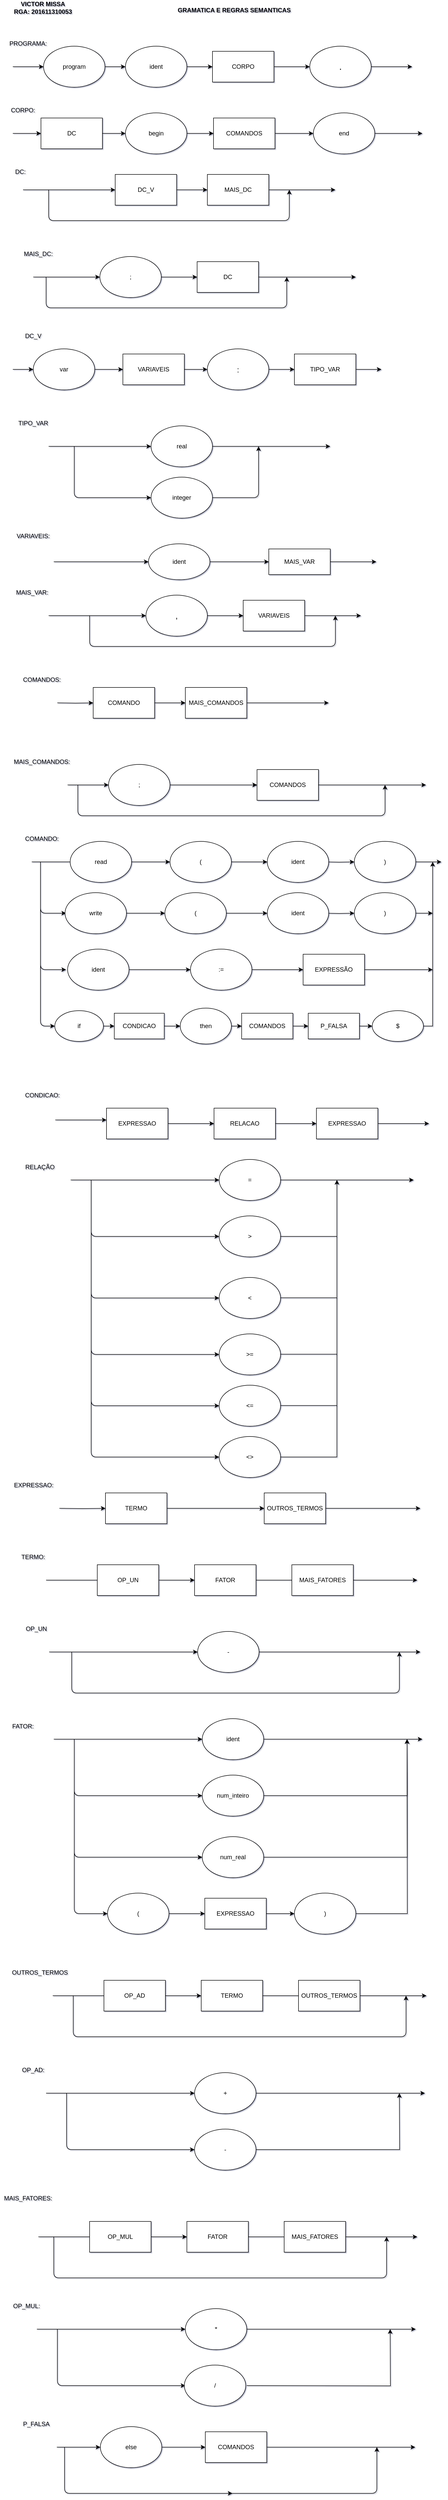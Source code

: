 <mxfile version="15.3.5" type="device"><diagram id="9FIhDJqK0AojM_x0at77" name="Page-1"><mxGraphModel dx="2736" dy="1120" grid="1" gridSize="10" guides="1" tooltips="1" connect="1" arrows="1" fold="1" page="1" pageScale="1" pageWidth="827" pageHeight="1169" background="none" math="0" shadow="1"><root><mxCell id="0"/><mxCell id="1" parent="0"/><mxCell id="z6aq1xEPb2dBi17yipc2-305" style="edgeStyle=orthogonalEdgeStyle;rounded=0;orthogonalLoop=1;jettySize=auto;html=1;exitX=1;exitY=0.5;exitDx=0;exitDy=0;" edge="1" parent="1"><mxGeometry relative="1" as="geometry"><mxPoint x="42" y="1690.0" as="targetPoint"/><mxPoint x="-8.0" y="1690.0" as="sourcePoint"/></mxGeometry></mxCell><mxCell id="z6aq1xEPb2dBi17yipc2-488" value="PROGRAMA:" style="text;html=1;strokeColor=none;fillColor=none;align=center;verticalAlign=middle;whiteSpace=wrap;rounded=0;" vertex="1" parent="1"><mxGeometry x="-805" y="70" width="80" height="50" as="geometry"/></mxCell><mxCell id="z6aq1xEPb2dBi17yipc2-489" style="edgeStyle=orthogonalEdgeStyle;rounded=0;orthogonalLoop=1;jettySize=auto;html=1;exitX=1;exitY=0.5;exitDx=0;exitDy=0;entryX=0;entryY=0.5;entryDx=0;entryDy=0;" edge="1" parent="1" source="z6aq1xEPb2dBi17yipc2-490" target="z6aq1xEPb2dBi17yipc2-495"><mxGeometry relative="1" as="geometry"/></mxCell><mxCell id="z6aq1xEPb2dBi17yipc2-490" value="program" style="ellipse;whiteSpace=wrap;html=1;" vertex="1" parent="1"><mxGeometry x="-735" y="100" width="120" height="80" as="geometry"/></mxCell><mxCell id="z6aq1xEPb2dBi17yipc2-491" value="CORPO:" style="text;html=1;strokeColor=none;fillColor=none;align=center;verticalAlign=middle;whiteSpace=wrap;rounded=0;" vertex="1" parent="1"><mxGeometry x="-815" y="200" width="80" height="50" as="geometry"/></mxCell><mxCell id="z6aq1xEPb2dBi17yipc2-492" value="" style="endArrow=none;html=1;entryX=0;entryY=0.5;entryDx=0;entryDy=0;" edge="1" parent="1" source="z6aq1xEPb2dBi17yipc2-664"><mxGeometry width="50" height="50" relative="1" as="geometry"><mxPoint x="-790" y="270" as="sourcePoint"/><mxPoint x="-720" y="270" as="targetPoint"/></mxGeometry></mxCell><mxCell id="z6aq1xEPb2dBi17yipc2-493" style="edgeStyle=orthogonalEdgeStyle;rounded=0;orthogonalLoop=1;jettySize=auto;html=1;entryX=0;entryY=0.5;entryDx=0;entryDy=0;" edge="1" parent="1" source="z6aq1xEPb2dBi17yipc2-494" target="z6aq1xEPb2dBi17yipc2-503"><mxGeometry relative="1" as="geometry"><mxPoint x="-110" y="270" as="targetPoint"/></mxGeometry></mxCell><mxCell id="z6aq1xEPb2dBi17yipc2-494" value="COMANDOS" style="rounded=0;whiteSpace=wrap;html=1;" vertex="1" parent="1"><mxGeometry x="-403" y="240" width="120" height="60" as="geometry"/></mxCell><mxCell id="z6aq1xEPb2dBi17yipc2-495" value="ident" style="ellipse;whiteSpace=wrap;html=1;" vertex="1" parent="1"><mxGeometry x="-575" y="100" width="120" height="80" as="geometry"/></mxCell><mxCell id="z6aq1xEPb2dBi17yipc2-496" style="edgeStyle=orthogonalEdgeStyle;rounded=0;orthogonalLoop=1;jettySize=auto;html=1;exitX=1;exitY=0.5;exitDx=0;exitDy=0;entryX=0;entryY=0.5;entryDx=0;entryDy=0;" edge="1" parent="1" source="z6aq1xEPb2dBi17yipc2-495" target="z6aq1xEPb2dBi17yipc2-498"><mxGeometry relative="1" as="geometry"><mxPoint x="-305" y="140" as="sourcePoint"/></mxGeometry></mxCell><mxCell id="z6aq1xEPb2dBi17yipc2-497" style="edgeStyle=orthogonalEdgeStyle;rounded=0;orthogonalLoop=1;jettySize=auto;html=1;startArrow=none;" edge="1" parent="1" source="z6aq1xEPb2dBi17yipc2-665"><mxGeometry relative="1" as="geometry"><mxPoint x="-15" y="140" as="targetPoint"/></mxGeometry></mxCell><mxCell id="z6aq1xEPb2dBi17yipc2-498" value="CORPO" style="rounded=0;whiteSpace=wrap;html=1;" vertex="1" parent="1"><mxGeometry x="-405" y="110" width="120" height="60" as="geometry"/></mxCell><mxCell id="z6aq1xEPb2dBi17yipc2-499" style="edgeStyle=orthogonalEdgeStyle;rounded=0;orthogonalLoop=1;jettySize=auto;html=1;exitX=1;exitY=0.5;exitDx=0;exitDy=0;entryX=0;entryY=0.5;entryDx=0;entryDy=0;" edge="1" parent="1" source="z6aq1xEPb2dBi17yipc2-664" target="z6aq1xEPb2dBi17yipc2-501"><mxGeometry relative="1" as="geometry"/></mxCell><mxCell id="z6aq1xEPb2dBi17yipc2-500" style="edgeStyle=orthogonalEdgeStyle;rounded=0;orthogonalLoop=1;jettySize=auto;html=1;exitX=1;exitY=0.5;exitDx=0;exitDy=0;entryX=0;entryY=0.5;entryDx=0;entryDy=0;" edge="1" parent="1" source="z6aq1xEPb2dBi17yipc2-501" target="z6aq1xEPb2dBi17yipc2-494"><mxGeometry relative="1" as="geometry"/></mxCell><mxCell id="z6aq1xEPb2dBi17yipc2-501" value="begin" style="ellipse;whiteSpace=wrap;html=1;" vertex="1" parent="1"><mxGeometry x="-575" y="230" width="120" height="80" as="geometry"/></mxCell><mxCell id="z6aq1xEPb2dBi17yipc2-502" style="edgeStyle=orthogonalEdgeStyle;rounded=0;orthogonalLoop=1;jettySize=auto;html=1;exitX=1;exitY=0.5;exitDx=0;exitDy=0;" edge="1" parent="1" source="z6aq1xEPb2dBi17yipc2-503"><mxGeometry relative="1" as="geometry"><mxPoint x="5" y="270" as="targetPoint"/><mxPoint x="-30" y="270" as="sourcePoint"/></mxGeometry></mxCell><mxCell id="z6aq1xEPb2dBi17yipc2-503" value="end" style="ellipse;whiteSpace=wrap;html=1;" vertex="1" parent="1"><mxGeometry x="-208" y="230" width="120" height="80" as="geometry"/></mxCell><mxCell id="z6aq1xEPb2dBi17yipc2-504" style="edgeStyle=orthogonalEdgeStyle;rounded=0;orthogonalLoop=1;jettySize=auto;html=1;exitX=1;exitY=0.5;exitDx=0;exitDy=0;entryX=0;entryY=0.5;entryDx=0;entryDy=0;" edge="1" parent="1" source="z6aq1xEPb2dBi17yipc2-506" target="z6aq1xEPb2dBi17yipc2-508"><mxGeometry relative="1" as="geometry"><mxPoint x="-525" y="380" as="targetPoint"/><mxPoint x="-595" y="380" as="sourcePoint"/></mxGeometry></mxCell><mxCell id="z6aq1xEPb2dBi17yipc2-505" value="DC:" style="text;html=1;strokeColor=none;fillColor=none;align=center;verticalAlign=middle;whiteSpace=wrap;rounded=0;" vertex="1" parent="1"><mxGeometry x="-820" y="320" width="80" height="50" as="geometry"/></mxCell><mxCell id="z6aq1xEPb2dBi17yipc2-506" value="DC_V" style="rounded=0;whiteSpace=wrap;html=1;" vertex="1" parent="1"><mxGeometry x="-595" y="350" width="120" height="60" as="geometry"/></mxCell><mxCell id="z6aq1xEPb2dBi17yipc2-507" style="edgeStyle=orthogonalEdgeStyle;rounded=0;orthogonalLoop=1;jettySize=auto;html=1;" edge="1" parent="1" source="z6aq1xEPb2dBi17yipc2-508"><mxGeometry relative="1" as="geometry"><mxPoint x="-165" y="380" as="targetPoint"/></mxGeometry></mxCell><mxCell id="z6aq1xEPb2dBi17yipc2-508" value="MAIS_DC" style="rounded=0;whiteSpace=wrap;html=1;" vertex="1" parent="1"><mxGeometry x="-415" y="350" width="120" height="60" as="geometry"/></mxCell><mxCell id="z6aq1xEPb2dBi17yipc2-509" style="edgeStyle=orthogonalEdgeStyle;rounded=0;orthogonalLoop=1;jettySize=auto;html=1;exitX=1;exitY=0.5;exitDx=0;exitDy=0;" edge="1" parent="1" source="z6aq1xEPb2dBi17yipc2-514"><mxGeometry relative="1" as="geometry"><mxPoint x="-435" y="550" as="targetPoint"/><mxPoint x="-515" y="550" as="sourcePoint"/></mxGeometry></mxCell><mxCell id="z6aq1xEPb2dBi17yipc2-510" value="MAIS_DC:" style="text;html=1;strokeColor=none;fillColor=none;align=center;verticalAlign=middle;whiteSpace=wrap;rounded=0;" vertex="1" parent="1"><mxGeometry x="-785" y="480" width="80" height="50" as="geometry"/></mxCell><mxCell id="z6aq1xEPb2dBi17yipc2-511" style="edgeStyle=orthogonalEdgeStyle;rounded=0;orthogonalLoop=1;jettySize=auto;html=1;" edge="1" parent="1" source="z6aq1xEPb2dBi17yipc2-512"><mxGeometry relative="1" as="geometry"><mxPoint x="-125.0" y="550" as="targetPoint"/></mxGeometry></mxCell><mxCell id="z6aq1xEPb2dBi17yipc2-512" value="DC" style="rounded=0;whiteSpace=wrap;html=1;" vertex="1" parent="1"><mxGeometry x="-435" y="520" width="120" height="60" as="geometry"/></mxCell><mxCell id="z6aq1xEPb2dBi17yipc2-513" value="" style="endArrow=classic;html=1;" edge="1" parent="1"><mxGeometry width="50" height="50" relative="1" as="geometry"><mxPoint x="-730" y="550" as="sourcePoint"/><mxPoint x="-260" y="550" as="targetPoint"/><Array as="points"><mxPoint x="-730" y="610"/><mxPoint x="-260" y="610"/></Array></mxGeometry></mxCell><mxCell id="z6aq1xEPb2dBi17yipc2-514" value=";" style="ellipse;whiteSpace=wrap;html=1;" vertex="1" parent="1"><mxGeometry x="-625" y="510" width="120" height="80" as="geometry"/></mxCell><mxCell id="z6aq1xEPb2dBi17yipc2-515" style="edgeStyle=orthogonalEdgeStyle;rounded=0;orthogonalLoop=1;jettySize=auto;html=1;exitX=1;exitY=0.5;exitDx=0;exitDy=0;entryX=0;entryY=0.5;entryDx=0;entryDy=0;" edge="1" parent="1" source="z6aq1xEPb2dBi17yipc2-520" target="z6aq1xEPb2dBi17yipc2-519"><mxGeometry relative="1" as="geometry"><mxPoint x="-535" y="730" as="targetPoint"/><mxPoint x="-615" y="730" as="sourcePoint"/></mxGeometry></mxCell><mxCell id="z6aq1xEPb2dBi17yipc2-516" value="DC_V" style="text;html=1;strokeColor=none;fillColor=none;align=center;verticalAlign=middle;whiteSpace=wrap;rounded=0;" vertex="1" parent="1"><mxGeometry x="-795" y="640" width="80" height="50" as="geometry"/></mxCell><mxCell id="z6aq1xEPb2dBi17yipc2-517" style="edgeStyle=orthogonalEdgeStyle;rounded=0;orthogonalLoop=1;jettySize=auto;html=1;" edge="1" parent="1" source="z6aq1xEPb2dBi17yipc2-521"><mxGeometry relative="1" as="geometry"><mxPoint x="-75.0" y="730" as="targetPoint"/></mxGeometry></mxCell><mxCell id="z6aq1xEPb2dBi17yipc2-518" style="edgeStyle=orthogonalEdgeStyle;rounded=0;orthogonalLoop=1;jettySize=auto;html=1;exitX=1;exitY=0.5;exitDx=0;exitDy=0;entryX=0;entryY=0.5;entryDx=0;entryDy=0;" edge="1" parent="1" source="z6aq1xEPb2dBi17yipc2-519" target="z6aq1xEPb2dBi17yipc2-523"><mxGeometry relative="1" as="geometry"/></mxCell><mxCell id="z6aq1xEPb2dBi17yipc2-519" value="VARIAVEIS" style="rounded=0;whiteSpace=wrap;html=1;" vertex="1" parent="1"><mxGeometry x="-580" y="700" width="120" height="60" as="geometry"/></mxCell><mxCell id="z6aq1xEPb2dBi17yipc2-520" value="var" style="ellipse;whiteSpace=wrap;html=1;" vertex="1" parent="1"><mxGeometry x="-755" y="690" width="120" height="80" as="geometry"/></mxCell><mxCell id="z6aq1xEPb2dBi17yipc2-521" value="TIPO_VAR" style="rounded=0;whiteSpace=wrap;html=1;" vertex="1" parent="1"><mxGeometry x="-245" y="700" width="120" height="60" as="geometry"/></mxCell><mxCell id="z6aq1xEPb2dBi17yipc2-522" style="edgeStyle=orthogonalEdgeStyle;rounded=0;orthogonalLoop=1;jettySize=auto;html=1;exitX=1;exitY=0.5;exitDx=0;exitDy=0;entryX=0;entryY=0.5;entryDx=0;entryDy=0;" edge="1" parent="1" source="z6aq1xEPb2dBi17yipc2-523" target="z6aq1xEPb2dBi17yipc2-521"><mxGeometry relative="1" as="geometry"/></mxCell><mxCell id="z6aq1xEPb2dBi17yipc2-523" value="&lt;font style=&quot;font-size: 15px&quot;&gt;:&lt;/font&gt;" style="ellipse;whiteSpace=wrap;html=1;" vertex="1" parent="1"><mxGeometry x="-415" y="690" width="120" height="80" as="geometry"/></mxCell><mxCell id="z6aq1xEPb2dBi17yipc2-524" style="edgeStyle=orthogonalEdgeStyle;rounded=0;orthogonalLoop=1;jettySize=auto;html=1;exitX=1;exitY=0.5;exitDx=0;exitDy=0;" edge="1" parent="1" source="z6aq1xEPb2dBi17yipc2-527"><mxGeometry relative="1" as="geometry"><mxPoint x="-175.0" y="880" as="targetPoint"/><mxPoint x="-515" y="880" as="sourcePoint"/></mxGeometry></mxCell><mxCell id="z6aq1xEPb2dBi17yipc2-525" value="TIPO_VAR" style="text;html=1;strokeColor=none;fillColor=none;align=center;verticalAlign=middle;whiteSpace=wrap;rounded=0;" vertex="1" parent="1"><mxGeometry x="-795" y="810" width="80" height="50" as="geometry"/></mxCell><mxCell id="z6aq1xEPb2dBi17yipc2-526" value="" style="endArrow=classic;html=1;" edge="1" parent="1"><mxGeometry width="50" height="50" relative="1" as="geometry"><mxPoint x="-675.0" y="880" as="sourcePoint"/><mxPoint x="-315" y="880" as="targetPoint"/><Array as="points"><mxPoint x="-675" y="980"/><mxPoint x="-315" y="980"/></Array></mxGeometry></mxCell><mxCell id="z6aq1xEPb2dBi17yipc2-527" value="real" style="ellipse;whiteSpace=wrap;html=1;" vertex="1" parent="1"><mxGeometry x="-525" y="840" width="120" height="80" as="geometry"/></mxCell><mxCell id="z6aq1xEPb2dBi17yipc2-528" value="integer" style="ellipse;whiteSpace=wrap;html=1;" vertex="1" parent="1"><mxGeometry x="-525" y="940" width="120" height="80" as="geometry"/></mxCell><mxCell id="z6aq1xEPb2dBi17yipc2-529" style="edgeStyle=orthogonalEdgeStyle;rounded=0;orthogonalLoop=1;jettySize=auto;html=1;exitX=1;exitY=0.5;exitDx=0;exitDy=0;" edge="1" parent="1" source="z6aq1xEPb2dBi17yipc2-662"><mxGeometry relative="1" as="geometry"><mxPoint x="-85" y="1105" as="targetPoint"/><mxPoint x="-525" y="1100" as="sourcePoint"/></mxGeometry></mxCell><mxCell id="z6aq1xEPb2dBi17yipc2-530" value="VARIAVEIS:" style="text;html=1;strokeColor=none;fillColor=none;align=center;verticalAlign=middle;whiteSpace=wrap;rounded=0;" vertex="1" parent="1"><mxGeometry x="-795" y="1030" width="80" height="50" as="geometry"/></mxCell><mxCell id="z6aq1xEPb2dBi17yipc2-531" value="ident" style="ellipse;whiteSpace=wrap;html=1;" vertex="1" parent="1"><mxGeometry x="-530" y="1070" width="120" height="70" as="geometry"/></mxCell><mxCell id="z6aq1xEPb2dBi17yipc2-532" value="MAIS_VAR:" style="text;html=1;strokeColor=none;fillColor=none;align=center;verticalAlign=middle;whiteSpace=wrap;rounded=0;" vertex="1" parent="1"><mxGeometry x="-797.5" y="1140" width="80" height="50" as="geometry"/></mxCell><mxCell id="z6aq1xEPb2dBi17yipc2-533" style="edgeStyle=orthogonalEdgeStyle;rounded=0;orthogonalLoop=1;jettySize=auto;html=1;exitX=1;exitY=0.5;exitDx=0;exitDy=0;entryX=0;entryY=0.5;entryDx=0;entryDy=0;" edge="1" parent="1" source="z6aq1xEPb2dBi17yipc2-534" target="z6aq1xEPb2dBi17yipc2-536"><mxGeometry relative="1" as="geometry"/></mxCell><mxCell id="z6aq1xEPb2dBi17yipc2-534" value="&lt;font style=&quot;font-size: 16px&quot;&gt;,&lt;/font&gt;" style="ellipse;whiteSpace=wrap;html=1;" vertex="1" parent="1"><mxGeometry x="-535" y="1170" width="120" height="80" as="geometry"/></mxCell><mxCell id="z6aq1xEPb2dBi17yipc2-535" style="edgeStyle=orthogonalEdgeStyle;rounded=0;orthogonalLoop=1;jettySize=auto;html=1;exitX=1;exitY=0.5;exitDx=0;exitDy=0;" edge="1" parent="1" source="z6aq1xEPb2dBi17yipc2-536"><mxGeometry relative="1" as="geometry"><mxPoint x="-115" y="1210" as="targetPoint"/></mxGeometry></mxCell><mxCell id="z6aq1xEPb2dBi17yipc2-536" value="VARIAVEIS" style="rounded=0;whiteSpace=wrap;html=1;" vertex="1" parent="1"><mxGeometry x="-345" y="1180" width="120" height="60" as="geometry"/></mxCell><mxCell id="z6aq1xEPb2dBi17yipc2-537" value="" style="endArrow=classic;html=1;" edge="1" parent="1"><mxGeometry width="50" height="50" relative="1" as="geometry"><mxPoint x="-645" y="1210" as="sourcePoint"/><mxPoint x="-165" y="1210" as="targetPoint"/><Array as="points"><mxPoint x="-645" y="1270"/><mxPoint x="-165" y="1270"/></Array></mxGeometry></mxCell><mxCell id="z6aq1xEPb2dBi17yipc2-538" value="COMANDOS:" style="text;html=1;strokeColor=none;fillColor=none;align=center;verticalAlign=middle;whiteSpace=wrap;rounded=0;" vertex="1" parent="1"><mxGeometry x="-778" y="1310" width="80" height="50" as="geometry"/></mxCell><mxCell id="z6aq1xEPb2dBi17yipc2-539" style="edgeStyle=orthogonalEdgeStyle;rounded=0;orthogonalLoop=1;jettySize=auto;html=1;exitX=1;exitY=0.5;exitDx=0;exitDy=0;" edge="1" parent="1" source="z6aq1xEPb2dBi17yipc2-543"><mxGeometry relative="1" as="geometry"><mxPoint x="-178" y="1380" as="targetPoint"/><mxPoint x="-428" y="1380" as="sourcePoint"/></mxGeometry></mxCell><mxCell id="z6aq1xEPb2dBi17yipc2-540" style="edgeStyle=orthogonalEdgeStyle;rounded=0;orthogonalLoop=1;jettySize=auto;html=1;" edge="1" parent="1" source="z6aq1xEPb2dBi17yipc2-541" target="z6aq1xEPb2dBi17yipc2-543"><mxGeometry relative="1" as="geometry"/></mxCell><mxCell id="z6aq1xEPb2dBi17yipc2-541" value="COMANDO" style="rounded=0;whiteSpace=wrap;html=1;" vertex="1" parent="1"><mxGeometry x="-638" y="1350" width="120" height="60" as="geometry"/></mxCell><mxCell id="z6aq1xEPb2dBi17yipc2-542" style="edgeStyle=orthogonalEdgeStyle;rounded=0;orthogonalLoop=1;jettySize=auto;html=1;" edge="1" parent="1" target="z6aq1xEPb2dBi17yipc2-541"><mxGeometry relative="1" as="geometry"><mxPoint x="102" y="1380" as="targetPoint"/><mxPoint x="-708" y="1380" as="sourcePoint"/></mxGeometry></mxCell><mxCell id="z6aq1xEPb2dBi17yipc2-543" value="MAIS_COMANDOS" style="rounded=0;whiteSpace=wrap;html=1;" vertex="1" parent="1"><mxGeometry x="-458" y="1350" width="120" height="60" as="geometry"/></mxCell><mxCell id="z6aq1xEPb2dBi17yipc2-544" style="edgeStyle=orthogonalEdgeStyle;rounded=0;orthogonalLoop=1;jettySize=auto;html=1;exitX=1;exitY=0.5;exitDx=0;exitDy=0;" edge="1" parent="1" source="z6aq1xEPb2dBi17yipc2-541" target="z6aq1xEPb2dBi17yipc2-543"><mxGeometry relative="1" as="geometry"><mxPoint x="102" y="1380" as="targetPoint"/><mxPoint x="-418" y="1380" as="sourcePoint"/></mxGeometry></mxCell><mxCell id="z6aq1xEPb2dBi17yipc2-545" value="MAIS_COMANDOS:" style="text;html=1;strokeColor=none;fillColor=none;align=center;verticalAlign=middle;whiteSpace=wrap;rounded=0;" vertex="1" parent="1"><mxGeometry x="-778" y="1470" width="80" height="50" as="geometry"/></mxCell><mxCell id="z6aq1xEPb2dBi17yipc2-546" value="" style="endArrow=none;html=1;entryX=0;entryY=0.5;entryDx=0;entryDy=0;" edge="1" parent="1" target="z6aq1xEPb2dBi17yipc2-548"><mxGeometry width="50" height="50" relative="1" as="geometry"><mxPoint x="-688" y="1540" as="sourcePoint"/><mxPoint x="-618" y="1540" as="targetPoint"/></mxGeometry></mxCell><mxCell id="z6aq1xEPb2dBi17yipc2-547" style="edgeStyle=orthogonalEdgeStyle;rounded=0;orthogonalLoop=1;jettySize=auto;html=1;exitX=1;exitY=0.5;exitDx=0;exitDy=0;" edge="1" parent="1" source="z6aq1xEPb2dBi17yipc2-548" target="z6aq1xEPb2dBi17yipc2-552"><mxGeometry relative="1" as="geometry"/></mxCell><mxCell id="z6aq1xEPb2dBi17yipc2-548" value=";" style="ellipse;whiteSpace=wrap;html=1;" vertex="1" parent="1"><mxGeometry x="-608" y="1500" width="120" height="80" as="geometry"/></mxCell><mxCell id="z6aq1xEPb2dBi17yipc2-549" style="edgeStyle=orthogonalEdgeStyle;rounded=0;orthogonalLoop=1;jettySize=auto;html=1;exitX=1;exitY=0.5;exitDx=0;exitDy=0;" edge="1" parent="1" source="z6aq1xEPb2dBi17yipc2-552"><mxGeometry relative="1" as="geometry"><mxPoint x="12" y="1540" as="targetPoint"/><mxPoint x="-488" y="1540" as="sourcePoint"/></mxGeometry></mxCell><mxCell id="z6aq1xEPb2dBi17yipc2-550" value="" style="endArrow=classic;html=1;entryX=0;entryY=0.5;entryDx=0;entryDy=0;" edge="1" parent="1" target="z6aq1xEPb2dBi17yipc2-548"><mxGeometry width="50" height="50" relative="1" as="geometry"><mxPoint x="-688" y="1540" as="sourcePoint"/><mxPoint x="-708" y="1520" as="targetPoint"/></mxGeometry></mxCell><mxCell id="z6aq1xEPb2dBi17yipc2-551" value="" style="endArrow=classic;html=1;" edge="1" parent="1"><mxGeometry width="50" height="50" relative="1" as="geometry"><mxPoint x="-668" y="1540" as="sourcePoint"/><mxPoint x="-68" y="1540" as="targetPoint"/><Array as="points"><mxPoint x="-668" y="1600"/><mxPoint x="-68" y="1600"/></Array></mxGeometry></mxCell><mxCell id="z6aq1xEPb2dBi17yipc2-552" value="COMANDOS" style="rounded=0;whiteSpace=wrap;html=1;" vertex="1" parent="1"><mxGeometry x="-318" y="1510" width="120" height="60" as="geometry"/></mxCell><mxCell id="z6aq1xEPb2dBi17yipc2-553" style="edgeStyle=orthogonalEdgeStyle;rounded=0;orthogonalLoop=1;jettySize=auto;html=1;exitX=1;exitY=0.5;exitDx=0;exitDy=0;" edge="1" parent="1" source="z6aq1xEPb2dBi17yipc2-548" target="z6aq1xEPb2dBi17yipc2-552"><mxGeometry relative="1" as="geometry"><mxPoint x="42" y="1540" as="targetPoint"/><mxPoint x="-488" y="1540" as="sourcePoint"/></mxGeometry></mxCell><mxCell id="z6aq1xEPb2dBi17yipc2-554" value="COMANDO:" style="text;html=1;strokeColor=none;fillColor=none;align=center;verticalAlign=middle;whiteSpace=wrap;rounded=0;" vertex="1" parent="1"><mxGeometry x="-778" y="1620" width="80" height="50" as="geometry"/></mxCell><mxCell id="z6aq1xEPb2dBi17yipc2-555" value="" style="endArrow=none;html=1;entryX=0;entryY=0.5;entryDx=0;entryDy=0;startArrow=none;" edge="1" parent="1" source="z6aq1xEPb2dBi17yipc2-676" target="z6aq1xEPb2dBi17yipc2-557"><mxGeometry width="50" height="50" relative="1" as="geometry"><mxPoint x="-758" y="1690" as="sourcePoint"/><mxPoint x="-638" y="1690" as="targetPoint"/></mxGeometry></mxCell><mxCell id="z6aq1xEPb2dBi17yipc2-556" style="edgeStyle=orthogonalEdgeStyle;rounded=0;orthogonalLoop=1;jettySize=auto;html=1;exitX=1;exitY=0.5;exitDx=0;exitDy=0;" edge="1" parent="1" source="z6aq1xEPb2dBi17yipc2-557"><mxGeometry relative="1" as="geometry"><mxPoint x="-298" y="1690" as="targetPoint"/></mxGeometry></mxCell><mxCell id="z6aq1xEPb2dBi17yipc2-557" value="(" style="ellipse;whiteSpace=wrap;html=1;" vertex="1" parent="1"><mxGeometry x="-488" y="1650" width="120" height="80" as="geometry"/></mxCell><mxCell id="z6aq1xEPb2dBi17yipc2-558" value=")" style="ellipse;whiteSpace=wrap;html=1;" vertex="1" parent="1"><mxGeometry x="-128" y="1650" width="120" height="80" as="geometry"/></mxCell><mxCell id="z6aq1xEPb2dBi17yipc2-559" style="edgeStyle=orthogonalEdgeStyle;rounded=0;orthogonalLoop=1;jettySize=auto;html=1;exitX=1;exitY=0.5;exitDx=0;exitDy=0;" edge="1" parent="1" target="z6aq1xEPb2dBi17yipc2-558"><mxGeometry relative="1" as="geometry"><mxPoint x="-88" y="1690" as="targetPoint"/><mxPoint x="-188" y="1690" as="sourcePoint"/></mxGeometry></mxCell><mxCell id="z6aq1xEPb2dBi17yipc2-560" value="" style="endArrow=classic;html=1;entryX=0;entryY=0.5;entryDx=0;entryDy=0;" edge="1" parent="1" source="z6aq1xEPb2dBi17yipc2-676" target="z6aq1xEPb2dBi17yipc2-557"><mxGeometry width="50" height="50" relative="1" as="geometry"><mxPoint x="-728" y="1690" as="sourcePoint"/><mxPoint x="-728" y="1670" as="targetPoint"/></mxGeometry></mxCell><mxCell id="z6aq1xEPb2dBi17yipc2-561" value="" style="endArrow=classic;html=1;entryX=0;entryY=0.5;entryDx=0;entryDy=0;" edge="1" parent="1" target="z6aq1xEPb2dBi17yipc2-676"><mxGeometry width="50" height="50" relative="1" as="geometry"><mxPoint x="-678" y="1690" as="sourcePoint"/><mxPoint x="-708" y="1680" as="targetPoint"/></mxGeometry></mxCell><mxCell id="z6aq1xEPb2dBi17yipc2-562" style="edgeStyle=orthogonalEdgeStyle;rounded=0;orthogonalLoop=1;jettySize=auto;html=1;exitX=1;exitY=0.5;exitDx=0;exitDy=0;entryX=0;entryY=0.5;entryDx=0;entryDy=0;" edge="1" parent="1" source="z6aq1xEPb2dBi17yipc2-563" target="z6aq1xEPb2dBi17yipc2-683"><mxGeometry relative="1" as="geometry"><mxPoint x="-308" y="1790" as="targetPoint"/></mxGeometry></mxCell><mxCell id="z6aq1xEPb2dBi17yipc2-563" value="(" style="ellipse;whiteSpace=wrap;html=1;" vertex="1" parent="1"><mxGeometry x="-498" y="1750" width="120" height="80" as="geometry"/></mxCell><mxCell id="z6aq1xEPb2dBi17yipc2-564" value=")" style="ellipse;whiteSpace=wrap;html=1;" vertex="1" parent="1"><mxGeometry x="-128" y="1750" width="120" height="80" as="geometry"/></mxCell><mxCell id="z6aq1xEPb2dBi17yipc2-565" style="edgeStyle=orthogonalEdgeStyle;rounded=0;orthogonalLoop=1;jettySize=auto;html=1;exitX=1;exitY=0.5;exitDx=0;exitDy=0;" edge="1" parent="1" target="z6aq1xEPb2dBi17yipc2-564"><mxGeometry relative="1" as="geometry"><mxPoint x="-88" y="1790" as="targetPoint"/><mxPoint x="-188" y="1790" as="sourcePoint"/></mxGeometry></mxCell><mxCell id="z6aq1xEPb2dBi17yipc2-566" value="" style="endArrow=classic;html=1;entryX=0;entryY=0.5;entryDx=0;entryDy=0;" edge="1" parent="1" source="z6aq1xEPb2dBi17yipc2-568" target="z6aq1xEPb2dBi17yipc2-563"><mxGeometry width="50" height="50" relative="1" as="geometry"><mxPoint x="-728" y="1790" as="sourcePoint"/><mxPoint x="-728" y="1770" as="targetPoint"/></mxGeometry></mxCell><mxCell id="z6aq1xEPb2dBi17yipc2-567" value="" style="endArrow=classic;html=1;entryX=0;entryY=0.5;entryDx=0;entryDy=0;" edge="1" parent="1"><mxGeometry width="50" height="50" relative="1" as="geometry"><mxPoint x="-741" y="1690" as="sourcePoint"/><mxPoint x="-691" y="1790" as="targetPoint"/><Array as="points"><mxPoint x="-741" y="1730"/><mxPoint x="-741" y="1790"/></Array></mxGeometry></mxCell><mxCell id="z6aq1xEPb2dBi17yipc2-568" value="write" style="ellipse;whiteSpace=wrap;html=1;" vertex="1" parent="1"><mxGeometry x="-693" y="1750" width="120" height="80" as="geometry"/></mxCell><mxCell id="z6aq1xEPb2dBi17yipc2-569" value=":=" style="ellipse;whiteSpace=wrap;html=1;" vertex="1" parent="1"><mxGeometry x="-448" y="1860" width="120" height="80" as="geometry"/></mxCell><mxCell id="z6aq1xEPb2dBi17yipc2-570" value="" style="endArrow=classic;html=1;entryX=0;entryY=0.5;entryDx=0;entryDy=0;" edge="1" parent="1" source="z6aq1xEPb2dBi17yipc2-571" target="z6aq1xEPb2dBi17yipc2-569"><mxGeometry width="50" height="50" relative="1" as="geometry"><mxPoint x="-728" y="1900" as="sourcePoint"/><mxPoint x="-548" y="1900" as="targetPoint"/></mxGeometry></mxCell><mxCell id="z6aq1xEPb2dBi17yipc2-571" value="ident" style="ellipse;whiteSpace=wrap;html=1;" vertex="1" parent="1"><mxGeometry x="-688" y="1860" width="120" height="80" as="geometry"/></mxCell><mxCell id="z6aq1xEPb2dBi17yipc2-572" value="" style="endArrow=classic;html=1;entryX=0;entryY=0.5;entryDx=0;entryDy=0;" edge="1" parent="1"><mxGeometry width="50" height="50" relative="1" as="geometry"><mxPoint x="-741" y="1690" as="sourcePoint"/><mxPoint x="-691" y="1900.0" as="targetPoint"/><Array as="points"><mxPoint x="-741" y="1900"/></Array></mxGeometry></mxCell><mxCell id="z6aq1xEPb2dBi17yipc2-573" value="then" style="ellipse;whiteSpace=wrap;html=1;" vertex="1" parent="1"><mxGeometry x="-468" y="1975" width="100" height="70" as="geometry"/></mxCell><mxCell id="z6aq1xEPb2dBi17yipc2-574" style="edgeStyle=orthogonalEdgeStyle;rounded=0;orthogonalLoop=1;jettySize=auto;html=1;exitX=1;exitY=0.5;exitDx=0;exitDy=0;" edge="1" parent="1" source="z6aq1xEPb2dBi17yipc2-576" target="z6aq1xEPb2dBi17yipc2-573"><mxGeometry relative="1" as="geometry"><mxPoint x="-88" y="2010" as="targetPoint"/><mxPoint x="-508" y="2010" as="sourcePoint"/></mxGeometry></mxCell><mxCell id="z6aq1xEPb2dBi17yipc2-575" value="" style="endArrow=classic;html=1;entryX=0;entryY=0.5;entryDx=0;entryDy=0;" edge="1" parent="1" source="z6aq1xEPb2dBi17yipc2-577" target="z6aq1xEPb2dBi17yipc2-576"><mxGeometry width="50" height="50" relative="1" as="geometry"><mxPoint x="-728" y="2010" as="sourcePoint"/><mxPoint x="-448" y="2010" as="targetPoint"/></mxGeometry></mxCell><mxCell id="z6aq1xEPb2dBi17yipc2-576" value="CONDICAO" style="rounded=0;whiteSpace=wrap;html=1;" vertex="1" parent="1"><mxGeometry x="-596.75" y="1985" width="97.5" height="50" as="geometry"/></mxCell><mxCell id="z6aq1xEPb2dBi17yipc2-577" value="if" style="ellipse;whiteSpace=wrap;html=1;" vertex="1" parent="1"><mxGeometry x="-713" y="1980" width="95" height="60" as="geometry"/></mxCell><mxCell id="z6aq1xEPb2dBi17yipc2-578" value="" style="endArrow=classic;html=1;entryX=0;entryY=0.5;entryDx=0;entryDy=0;" edge="1" parent="1" target="z6aq1xEPb2dBi17yipc2-577"><mxGeometry width="50" height="50" relative="1" as="geometry"><mxPoint x="-741" y="1800.0" as="sourcePoint"/><mxPoint x="-691" y="2000" as="targetPoint"/><Array as="points"><mxPoint x="-741" y="2010"/></Array></mxGeometry></mxCell><mxCell id="z6aq1xEPb2dBi17yipc2-579" style="edgeStyle=orthogonalEdgeStyle;rounded=0;orthogonalLoop=1;jettySize=auto;html=1;exitX=1;exitY=0.5;exitDx=0;exitDy=0;" edge="1" parent="1" source="z6aq1xEPb2dBi17yipc2-661"><mxGeometry relative="1" as="geometry"><mxPoint x="25.0" y="1690" as="targetPoint"/><mxPoint x="-433.0" y="2110" as="sourcePoint"/><Array as="points"><mxPoint x="25" y="2010"/></Array></mxGeometry></mxCell><mxCell id="z6aq1xEPb2dBi17yipc2-580" value="CONDICAO:" style="text;html=1;strokeColor=none;fillColor=none;align=center;verticalAlign=middle;whiteSpace=wrap;rounded=0;" vertex="1" parent="1"><mxGeometry x="-777" y="2120" width="80" height="50" as="geometry"/></mxCell><mxCell id="z6aq1xEPb2dBi17yipc2-581" style="edgeStyle=orthogonalEdgeStyle;rounded=0;orthogonalLoop=1;jettySize=auto;html=1;exitX=1;exitY=0.5;exitDx=0;exitDy=0;entryX=0;entryY=0.5;entryDx=0;entryDy=0;" edge="1" parent="1" source="z6aq1xEPb2dBi17yipc2-582" target="z6aq1xEPb2dBi17yipc2-584"><mxGeometry relative="1" as="geometry"/></mxCell><mxCell id="z6aq1xEPb2dBi17yipc2-582" value="EXPRESSAO" style="rounded=0;whiteSpace=wrap;html=1;" vertex="1" parent="1"><mxGeometry x="-612" y="2170" width="120" height="60" as="geometry"/></mxCell><mxCell id="z6aq1xEPb2dBi17yipc2-583" style="edgeStyle=orthogonalEdgeStyle;rounded=0;orthogonalLoop=1;jettySize=auto;html=1;exitX=1;exitY=0.5;exitDx=0;exitDy=0;entryX=0;entryY=0.5;entryDx=0;entryDy=0;" edge="1" parent="1" source="z6aq1xEPb2dBi17yipc2-584" target="z6aq1xEPb2dBi17yipc2-586"><mxGeometry relative="1" as="geometry"/></mxCell><mxCell id="z6aq1xEPb2dBi17yipc2-584" value="RELACAO" style="rounded=0;whiteSpace=wrap;html=1;" vertex="1" parent="1"><mxGeometry x="-402" y="2170" width="120" height="60" as="geometry"/></mxCell><mxCell id="z6aq1xEPb2dBi17yipc2-585" style="edgeStyle=orthogonalEdgeStyle;rounded=0;orthogonalLoop=1;jettySize=auto;html=1;exitX=1;exitY=0.5;exitDx=0;exitDy=0;" edge="1" parent="1" source="z6aq1xEPb2dBi17yipc2-586"><mxGeometry relative="1" as="geometry"><mxPoint x="18" y="2200.0" as="targetPoint"/></mxGeometry></mxCell><mxCell id="z6aq1xEPb2dBi17yipc2-586" value="EXPRESSAO" style="rounded=0;whiteSpace=wrap;html=1;" vertex="1" parent="1"><mxGeometry x="-202" y="2170" width="120" height="60" as="geometry"/></mxCell><mxCell id="z6aq1xEPb2dBi17yipc2-587" value="" style="endArrow=classic;html=1;entryX=0;entryY=0.383;entryDx=0;entryDy=0;entryPerimeter=0;" edge="1" parent="1" target="z6aq1xEPb2dBi17yipc2-582"><mxGeometry width="50" height="50" relative="1" as="geometry"><mxPoint x="-712.0" y="2193" as="sourcePoint"/><mxPoint x="-682" y="2190" as="targetPoint"/></mxGeometry></mxCell><mxCell id="z6aq1xEPb2dBi17yipc2-588" value="RELAÇÃO" style="text;html=1;strokeColor=none;fillColor=none;align=center;verticalAlign=middle;whiteSpace=wrap;rounded=0;" vertex="1" parent="1"><mxGeometry x="-782" y="2260" width="80" height="50" as="geometry"/></mxCell><mxCell id="z6aq1xEPb2dBi17yipc2-589" style="edgeStyle=orthogonalEdgeStyle;rounded=0;orthogonalLoop=1;jettySize=auto;html=1;" edge="1" parent="1" source="z6aq1xEPb2dBi17yipc2-590"><mxGeometry relative="1" as="geometry"><mxPoint x="-12.0" y="2310" as="targetPoint"/></mxGeometry></mxCell><mxCell id="z6aq1xEPb2dBi17yipc2-590" value="=" style="ellipse;whiteSpace=wrap;html=1;" vertex="1" parent="1"><mxGeometry x="-392" y="2270" width="120" height="80" as="geometry"/></mxCell><mxCell id="z6aq1xEPb2dBi17yipc2-591" value="" style="endArrow=classic;html=1;entryX=0;entryY=0.5;entryDx=0;entryDy=0;" edge="1" parent="1" target="z6aq1xEPb2dBi17yipc2-590"><mxGeometry width="50" height="50" relative="1" as="geometry"><mxPoint x="-682" y="2310" as="sourcePoint"/><mxPoint x="-662" y="2300" as="targetPoint"/></mxGeometry></mxCell><mxCell id="z6aq1xEPb2dBi17yipc2-592" value="" style="endArrow=classic;html=1;entryX=0;entryY=0.5;entryDx=0;entryDy=0;" edge="1" parent="1" target="z6aq1xEPb2dBi17yipc2-595"><mxGeometry width="50" height="50" relative="1" as="geometry"><mxPoint x="-642" y="2310" as="sourcePoint"/><mxPoint x="-392" y="2420" as="targetPoint"/><Array as="points"><mxPoint x="-642" y="2420"/></Array></mxGeometry></mxCell><mxCell id="z6aq1xEPb2dBi17yipc2-593" value="" style="endArrow=classic;html=1;" edge="1" parent="1"><mxGeometry width="50" height="50" relative="1" as="geometry"><mxPoint x="-642" y="2390" as="sourcePoint"/><mxPoint x="-392" y="2540" as="targetPoint"/><Array as="points"><mxPoint x="-642" y="2540"/></Array></mxGeometry></mxCell><mxCell id="z6aq1xEPb2dBi17yipc2-594" style="edgeStyle=orthogonalEdgeStyle;rounded=0;orthogonalLoop=1;jettySize=auto;html=1;exitX=1;exitY=0.5;exitDx=0;exitDy=0;endArrow=none;endFill=0;" edge="1" parent="1" source="z6aq1xEPb2dBi17yipc2-595"><mxGeometry relative="1" as="geometry"><mxPoint x="-162.0" y="2420" as="targetPoint"/></mxGeometry></mxCell><mxCell id="z6aq1xEPb2dBi17yipc2-595" value="&amp;gt;" style="ellipse;whiteSpace=wrap;html=1;" vertex="1" parent="1"><mxGeometry x="-392" y="2380" width="120" height="80" as="geometry"/></mxCell><mxCell id="z6aq1xEPb2dBi17yipc2-596" value="&amp;lt;" style="ellipse;whiteSpace=wrap;html=1;" vertex="1" parent="1"><mxGeometry x="-392" y="2500" width="120" height="80" as="geometry"/></mxCell><mxCell id="z6aq1xEPb2dBi17yipc2-597" value="" style="endArrow=classic;html=1;" edge="1" parent="1"><mxGeometry width="50" height="50" relative="1" as="geometry"><mxPoint x="-642" y="2500.0" as="sourcePoint"/><mxPoint x="-392" y="2650.0" as="targetPoint"/><Array as="points"><mxPoint x="-642" y="2650"/></Array></mxGeometry></mxCell><mxCell id="z6aq1xEPb2dBi17yipc2-598" value="&amp;gt;=" style="ellipse;whiteSpace=wrap;html=1;" vertex="1" parent="1"><mxGeometry x="-392" y="2610" width="120" height="80" as="geometry"/></mxCell><mxCell id="z6aq1xEPb2dBi17yipc2-599" value="" style="endArrow=classic;html=1;" edge="1" parent="1"><mxGeometry width="50" height="50" relative="1" as="geometry"><mxPoint x="-642" y="2600.0" as="sourcePoint"/><mxPoint x="-392" y="2750.0" as="targetPoint"/><Array as="points"><mxPoint x="-642" y="2750"/></Array></mxGeometry></mxCell><mxCell id="z6aq1xEPb2dBi17yipc2-600" value="&amp;lt;=" style="ellipse;whiteSpace=wrap;html=1;" vertex="1" parent="1"><mxGeometry x="-392" y="2710" width="120" height="80" as="geometry"/></mxCell><mxCell id="z6aq1xEPb2dBi17yipc2-601" value="" style="endArrow=classic;html=1;" edge="1" parent="1"><mxGeometry width="50" height="50" relative="1" as="geometry"><mxPoint x="-642" y="2700.0" as="sourcePoint"/><mxPoint x="-392" y="2850.0" as="targetPoint"/><Array as="points"><mxPoint x="-642" y="2850"/></Array></mxGeometry></mxCell><mxCell id="z6aq1xEPb2dBi17yipc2-602" style="edgeStyle=orthogonalEdgeStyle;rounded=0;orthogonalLoop=1;jettySize=auto;html=1;" edge="1" parent="1" source="z6aq1xEPb2dBi17yipc2-603"><mxGeometry relative="1" as="geometry"><mxPoint x="-162.0" y="2310" as="targetPoint"/><Array as="points"><mxPoint x="-162" y="2850"/></Array></mxGeometry></mxCell><mxCell id="z6aq1xEPb2dBi17yipc2-603" value="&amp;lt;&amp;gt;" style="ellipse;whiteSpace=wrap;html=1;" vertex="1" parent="1"><mxGeometry x="-392" y="2810" width="120" height="80" as="geometry"/></mxCell><mxCell id="z6aq1xEPb2dBi17yipc2-604" value="EXPRESSAO:" style="text;html=1;strokeColor=none;fillColor=none;align=center;verticalAlign=middle;whiteSpace=wrap;rounded=0;" vertex="1" parent="1"><mxGeometry x="-794" y="2880" width="80" height="50" as="geometry"/></mxCell><mxCell id="z6aq1xEPb2dBi17yipc2-605" style="edgeStyle=orthogonalEdgeStyle;rounded=0;orthogonalLoop=1;jettySize=auto;html=1;exitX=1;exitY=0.5;exitDx=0;exitDy=0;" edge="1" parent="1" source="z6aq1xEPb2dBi17yipc2-609"><mxGeometry relative="1" as="geometry"><mxPoint x="1" y="2950.0" as="targetPoint"/><mxPoint x="-134" y="2950" as="sourcePoint"/></mxGeometry></mxCell><mxCell id="z6aq1xEPb2dBi17yipc2-606" style="edgeStyle=orthogonalEdgeStyle;rounded=0;orthogonalLoop=1;jettySize=auto;html=1;" edge="1" parent="1" source="z6aq1xEPb2dBi17yipc2-607" target="z6aq1xEPb2dBi17yipc2-609"><mxGeometry relative="1" as="geometry"/></mxCell><mxCell id="z6aq1xEPb2dBi17yipc2-607" value="TERMO" style="rounded=0;whiteSpace=wrap;html=1;" vertex="1" parent="1"><mxGeometry x="-614" y="2920" width="120" height="60" as="geometry"/></mxCell><mxCell id="z6aq1xEPb2dBi17yipc2-608" style="edgeStyle=orthogonalEdgeStyle;rounded=0;orthogonalLoop=1;jettySize=auto;html=1;" edge="1" parent="1" target="z6aq1xEPb2dBi17yipc2-607"><mxGeometry relative="1" as="geometry"><mxPoint x="26" y="2950" as="targetPoint"/><mxPoint x="-704" y="2950.0" as="sourcePoint"/></mxGeometry></mxCell><mxCell id="z6aq1xEPb2dBi17yipc2-609" value="OUTROS_TERMOS" style="rounded=0;whiteSpace=wrap;html=1;" vertex="1" parent="1"><mxGeometry x="-304" y="2920" width="120" height="60" as="geometry"/></mxCell><mxCell id="z6aq1xEPb2dBi17yipc2-610" style="edgeStyle=orthogonalEdgeStyle;rounded=0;orthogonalLoop=1;jettySize=auto;html=1;exitX=1;exitY=0.5;exitDx=0;exitDy=0;" edge="1" parent="1" source="z6aq1xEPb2dBi17yipc2-607" target="z6aq1xEPb2dBi17yipc2-609"><mxGeometry relative="1" as="geometry"><mxPoint x="26" y="2950" as="targetPoint"/><mxPoint x="-494" y="2950" as="sourcePoint"/></mxGeometry></mxCell><mxCell id="z6aq1xEPb2dBi17yipc2-611" value="OP_UN" style="text;html=1;strokeColor=none;fillColor=none;align=center;verticalAlign=middle;whiteSpace=wrap;rounded=0;" vertex="1" parent="1"><mxGeometry x="-789" y="3160" width="80" height="50" as="geometry"/></mxCell><mxCell id="z6aq1xEPb2dBi17yipc2-612" style="edgeStyle=orthogonalEdgeStyle;rounded=0;orthogonalLoop=1;jettySize=auto;html=1;exitX=1;exitY=0.5;exitDx=0;exitDy=0;" edge="1" parent="1"><mxGeometry relative="1" as="geometry"><mxPoint x="1" y="3230" as="targetPoint"/><mxPoint x="-314" y="3230" as="sourcePoint"/></mxGeometry></mxCell><mxCell id="z6aq1xEPb2dBi17yipc2-613" value="" style="endArrow=classic;html=1;entryX=0;entryY=0.5;entryDx=0;entryDy=0;" edge="1" parent="1"><mxGeometry width="50" height="50" relative="1" as="geometry"><mxPoint x="-724" y="3230" as="sourcePoint"/><mxPoint x="-434" y="3230" as="targetPoint"/></mxGeometry></mxCell><mxCell id="z6aq1xEPb2dBi17yipc2-614" value="-" style="ellipse;whiteSpace=wrap;html=1;" vertex="1" parent="1"><mxGeometry x="-434" y="3190" width="120" height="80" as="geometry"/></mxCell><mxCell id="z6aq1xEPb2dBi17yipc2-615" value="OUTROS_TERMOS" style="text;html=1;strokeColor=none;fillColor=none;align=center;verticalAlign=middle;whiteSpace=wrap;rounded=0;" vertex="1" parent="1"><mxGeometry x="-782" y="3830" width="80" height="50" as="geometry"/></mxCell><mxCell id="z6aq1xEPb2dBi17yipc2-616" style="edgeStyle=orthogonalEdgeStyle;rounded=0;orthogonalLoop=1;jettySize=auto;html=1;exitX=1;exitY=0.5;exitDx=0;exitDy=0;" edge="1" parent="1"><mxGeometry relative="1" as="geometry"><mxPoint x="13.0" y="3900.0" as="targetPoint"/><mxPoint x="-307" y="3900.0" as="sourcePoint"/></mxGeometry></mxCell><mxCell id="z6aq1xEPb2dBi17yipc2-617" value="" style="endArrow=classic;html=1;entryX=0;entryY=0.5;entryDx=0;entryDy=0;" edge="1" parent="1"><mxGeometry width="50" height="50" relative="1" as="geometry"><mxPoint x="-717" y="3900.0" as="sourcePoint"/><mxPoint x="-427" y="3900.0" as="targetPoint"/></mxGeometry></mxCell><mxCell id="z6aq1xEPb2dBi17yipc2-618" value="" style="endArrow=classic;html=1;" edge="1" parent="1"><mxGeometry width="50" height="50" relative="1" as="geometry"><mxPoint x="-677" y="3900.0" as="sourcePoint"/><mxPoint x="-27" y="3900.0" as="targetPoint"/><Array as="points"><mxPoint x="-677" y="3980"/><mxPoint x="-27" y="3980"/></Array></mxGeometry></mxCell><mxCell id="z6aq1xEPb2dBi17yipc2-619" value="OP_AD" style="rounded=0;whiteSpace=wrap;html=1;" vertex="1" parent="1"><mxGeometry x="-617" y="3870" width="120" height="60" as="geometry"/></mxCell><mxCell id="z6aq1xEPb2dBi17yipc2-620" value="TERMO" style="rounded=0;whiteSpace=wrap;html=1;" vertex="1" parent="1"><mxGeometry x="-427" y="3870" width="120" height="60" as="geometry"/></mxCell><mxCell id="z6aq1xEPb2dBi17yipc2-621" value="OUTROS_TERMOS" style="rounded=0;whiteSpace=wrap;html=1;" vertex="1" parent="1"><mxGeometry x="-237" y="3870" width="120" height="60" as="geometry"/></mxCell><mxCell id="z6aq1xEPb2dBi17yipc2-622" value="MAIS_FATORES:" style="text;html=1;strokeColor=none;fillColor=none;align=center;verticalAlign=middle;whiteSpace=wrap;rounded=0;" vertex="1" parent="1"><mxGeometry x="-805" y="4270" width="80" height="50" as="geometry"/></mxCell><mxCell id="z6aq1xEPb2dBi17yipc2-623" style="edgeStyle=orthogonalEdgeStyle;rounded=0;orthogonalLoop=1;jettySize=auto;html=1;exitX=1;exitY=0.5;exitDx=0;exitDy=0;" edge="1" parent="1"><mxGeometry relative="1" as="geometry"><mxPoint x="-5" y="4370" as="targetPoint"/><mxPoint x="-335" y="4370" as="sourcePoint"/></mxGeometry></mxCell><mxCell id="z6aq1xEPb2dBi17yipc2-624" value="" style="endArrow=classic;html=1;entryX=0;entryY=0.5;entryDx=0;entryDy=0;" edge="1" parent="1"><mxGeometry width="50" height="50" relative="1" as="geometry"><mxPoint x="-745" y="4370" as="sourcePoint"/><mxPoint x="-455" y="4370" as="targetPoint"/></mxGeometry></mxCell><mxCell id="z6aq1xEPb2dBi17yipc2-625" value="OP_MUL" style="rounded=0;whiteSpace=wrap;html=1;" vertex="1" parent="1"><mxGeometry x="-645" y="4340" width="120" height="60" as="geometry"/></mxCell><mxCell id="z6aq1xEPb2dBi17yipc2-626" value="FATOR" style="rounded=0;whiteSpace=wrap;html=1;" vertex="1" parent="1"><mxGeometry x="-455" y="4340" width="120" height="60" as="geometry"/></mxCell><mxCell id="z6aq1xEPb2dBi17yipc2-627" value="MAIS_FATORES" style="rounded=0;whiteSpace=wrap;html=1;" vertex="1" parent="1"><mxGeometry x="-265" y="4340" width="120" height="60" as="geometry"/></mxCell><mxCell id="z6aq1xEPb2dBi17yipc2-628" value="" style="endArrow=classic;html=1;" edge="1" parent="1"><mxGeometry width="50" height="50" relative="1" as="geometry"><mxPoint x="-715" y="4370" as="sourcePoint"/><mxPoint x="-65" y="4370" as="targetPoint"/><Array as="points"><mxPoint x="-715" y="4450"/><mxPoint x="-65" y="4450"/></Array></mxGeometry></mxCell><mxCell id="z6aq1xEPb2dBi17yipc2-629" value="OP_MUL:" style="text;html=1;strokeColor=none;fillColor=none;align=center;verticalAlign=middle;whiteSpace=wrap;rounded=0;" vertex="1" parent="1"><mxGeometry x="-808" y="4480" width="80" height="50" as="geometry"/></mxCell><mxCell id="z6aq1xEPb2dBi17yipc2-630" style="edgeStyle=orthogonalEdgeStyle;rounded=0;orthogonalLoop=1;jettySize=auto;html=1;exitX=1;exitY=0.5;exitDx=0;exitDy=0;" edge="1" parent="1"><mxGeometry relative="1" as="geometry"><mxPoint x="-8" y="4550" as="targetPoint"/><mxPoint x="-338" y="4550" as="sourcePoint"/></mxGeometry></mxCell><mxCell id="z6aq1xEPb2dBi17yipc2-631" value="" style="endArrow=classic;html=1;entryX=0;entryY=0.5;entryDx=0;entryDy=0;" edge="1" parent="1"><mxGeometry width="50" height="50" relative="1" as="geometry"><mxPoint x="-748" y="4550" as="sourcePoint"/><mxPoint x="-458" y="4550" as="targetPoint"/></mxGeometry></mxCell><mxCell id="z6aq1xEPb2dBi17yipc2-632" value="" style="endArrow=classic;html=1;entryX=0;entryY=0.5;entryDx=0;entryDy=0;" edge="1" parent="1"><mxGeometry width="50" height="50" relative="1" as="geometry"><mxPoint x="-708" y="4550" as="sourcePoint"/><mxPoint x="-458" y="4660" as="targetPoint"/><Array as="points"><mxPoint x="-708" y="4660"/></Array></mxGeometry></mxCell><mxCell id="z6aq1xEPb2dBi17yipc2-633" style="edgeStyle=orthogonalEdgeStyle;rounded=0;orthogonalLoop=1;jettySize=auto;html=1;exitX=1;exitY=0.5;exitDx=0;exitDy=0;" edge="1" parent="1"><mxGeometry relative="1" as="geometry"><mxPoint x="-58" y="4550" as="targetPoint"/><mxPoint x="-338" y="4660" as="sourcePoint"/></mxGeometry></mxCell><mxCell id="z6aq1xEPb2dBi17yipc2-634" value="/" style="ellipse;whiteSpace=wrap;html=1;" vertex="1" parent="1"><mxGeometry x="-460" y="4620" width="120" height="80" as="geometry"/></mxCell><mxCell id="z6aq1xEPb2dBi17yipc2-635" value="*" style="ellipse;whiteSpace=wrap;html=1;" vertex="1" parent="1"><mxGeometry x="-458" y="4510" width="120" height="80" as="geometry"/></mxCell><mxCell id="z6aq1xEPb2dBi17yipc2-636" value="FATOR:" style="text;html=1;strokeColor=none;fillColor=none;align=center;verticalAlign=middle;whiteSpace=wrap;rounded=0;" vertex="1" parent="1"><mxGeometry x="-815" y="3350" width="80" height="50" as="geometry"/></mxCell><mxCell id="z6aq1xEPb2dBi17yipc2-637" style="edgeStyle=orthogonalEdgeStyle;rounded=0;orthogonalLoop=1;jettySize=auto;html=1;exitX=1;exitY=0.5;exitDx=0;exitDy=0;" edge="1" parent="1" source="z6aq1xEPb2dBi17yipc2-638"><mxGeometry relative="1" as="geometry"><mxPoint x="5" y="3400.0" as="targetPoint"/></mxGeometry></mxCell><mxCell id="z6aq1xEPb2dBi17yipc2-638" value="ident" style="ellipse;whiteSpace=wrap;html=1;" vertex="1" parent="1"><mxGeometry x="-425" y="3360" width="120" height="80" as="geometry"/></mxCell><mxCell id="z6aq1xEPb2dBi17yipc2-639" value="" style="endArrow=classic;html=1;entryX=0;entryY=0.5;entryDx=0;entryDy=0;" edge="1" parent="1" target="z6aq1xEPb2dBi17yipc2-638"><mxGeometry width="50" height="50" relative="1" as="geometry"><mxPoint x="-715" y="3400.0" as="sourcePoint"/><mxPoint x="-695" y="3390" as="targetPoint"/></mxGeometry></mxCell><mxCell id="z6aq1xEPb2dBi17yipc2-640" value="" style="endArrow=classic;html=1;entryX=0;entryY=0.5;entryDx=0;entryDy=0;" edge="1" parent="1" target="z6aq1xEPb2dBi17yipc2-643"><mxGeometry width="50" height="50" relative="1" as="geometry"><mxPoint x="-675.0" y="3400.0" as="sourcePoint"/><mxPoint x="-425" y="3510" as="targetPoint"/><Array as="points"><mxPoint x="-675" y="3510"/></Array></mxGeometry></mxCell><mxCell id="z6aq1xEPb2dBi17yipc2-641" value="" style="endArrow=classic;html=1;" edge="1" parent="1"><mxGeometry width="50" height="50" relative="1" as="geometry"><mxPoint x="-675.0" y="3480" as="sourcePoint"/><mxPoint x="-425.0" y="3630" as="targetPoint"/><Array as="points"><mxPoint x="-675" y="3630"/></Array></mxGeometry></mxCell><mxCell id="z6aq1xEPb2dBi17yipc2-642" style="edgeStyle=orthogonalEdgeStyle;rounded=0;orthogonalLoop=1;jettySize=auto;html=1;exitX=1;exitY=0.5;exitDx=0;exitDy=0;" edge="1" parent="1" source="z6aq1xEPb2dBi17yipc2-643"><mxGeometry relative="1" as="geometry"><mxPoint x="-25.0" y="3400.0" as="targetPoint"/></mxGeometry></mxCell><mxCell id="z6aq1xEPb2dBi17yipc2-643" value="num_inteiro" style="ellipse;whiteSpace=wrap;html=1;" vertex="1" parent="1"><mxGeometry x="-425" y="3470" width="120" height="80" as="geometry"/></mxCell><mxCell id="z6aq1xEPb2dBi17yipc2-644" style="edgeStyle=orthogonalEdgeStyle;rounded=0;orthogonalLoop=1;jettySize=auto;html=1;" edge="1" parent="1" source="z6aq1xEPb2dBi17yipc2-645"><mxGeometry relative="1" as="geometry"><mxPoint x="-25.0" y="3400.0" as="targetPoint"/></mxGeometry></mxCell><mxCell id="z6aq1xEPb2dBi17yipc2-645" value="num_real" style="ellipse;whiteSpace=wrap;html=1;" vertex="1" parent="1"><mxGeometry x="-425" y="3590" width="120" height="80" as="geometry"/></mxCell><mxCell id="z6aq1xEPb2dBi17yipc2-646" value="" style="endArrow=classic;html=1;" edge="1" parent="1" target="z6aq1xEPb2dBi17yipc2-648"><mxGeometry width="50" height="50" relative="1" as="geometry"><mxPoint x="-675.0" y="3590" as="sourcePoint"/><mxPoint x="-425" y="3740" as="targetPoint"/><Array as="points"><mxPoint x="-675" y="3740"/></Array></mxGeometry></mxCell><mxCell id="z6aq1xEPb2dBi17yipc2-647" style="edgeStyle=orthogonalEdgeStyle;rounded=0;orthogonalLoop=1;jettySize=auto;html=1;exitX=1;exitY=0.5;exitDx=0;exitDy=0;" edge="1" parent="1" source="z6aq1xEPb2dBi17yipc2-651"><mxGeometry relative="1" as="geometry"><mxPoint x="-25.0" y="3400.0" as="targetPoint"/></mxGeometry></mxCell><mxCell id="z6aq1xEPb2dBi17yipc2-648" value="(" style="ellipse;whiteSpace=wrap;html=1;" vertex="1" parent="1"><mxGeometry x="-610" y="3700" width="120" height="80" as="geometry"/></mxCell><mxCell id="z6aq1xEPb2dBi17yipc2-649" value="EXPRESSAO" style="rounded=0;whiteSpace=wrap;html=1;" vertex="1" parent="1"><mxGeometry x="-420" y="3710" width="120" height="60" as="geometry"/></mxCell><mxCell id="z6aq1xEPb2dBi17yipc2-650" style="edgeStyle=orthogonalEdgeStyle;rounded=0;orthogonalLoop=1;jettySize=auto;html=1;exitX=1;exitY=0.5;exitDx=0;exitDy=0;" edge="1" parent="1" source="z6aq1xEPb2dBi17yipc2-648" target="z6aq1xEPb2dBi17yipc2-649"><mxGeometry relative="1" as="geometry"><mxPoint x="-25" y="3400" as="targetPoint"/><mxPoint x="-495" y="3740" as="sourcePoint"/></mxGeometry></mxCell><mxCell id="z6aq1xEPb2dBi17yipc2-651" value=")" style="ellipse;whiteSpace=wrap;html=1;" vertex="1" parent="1"><mxGeometry x="-245" y="3700" width="120" height="80" as="geometry"/></mxCell><mxCell id="z6aq1xEPb2dBi17yipc2-652" style="edgeStyle=orthogonalEdgeStyle;rounded=0;orthogonalLoop=1;jettySize=auto;html=1;exitX=1;exitY=0.5;exitDx=0;exitDy=0;" edge="1" parent="1" source="z6aq1xEPb2dBi17yipc2-649" target="z6aq1xEPb2dBi17yipc2-651"><mxGeometry relative="1" as="geometry"><mxPoint x="-25" y="3400" as="targetPoint"/><mxPoint x="-310" y="3740" as="sourcePoint"/></mxGeometry></mxCell><mxCell id="z6aq1xEPb2dBi17yipc2-653" value="EXPRESSÃO" style="rounded=0;whiteSpace=wrap;html=1;" vertex="1" parent="1"><mxGeometry x="-228" y="1870" width="120" height="60" as="geometry"/></mxCell><mxCell id="z6aq1xEPb2dBi17yipc2-654" style="edgeStyle=orthogonalEdgeStyle;rounded=0;orthogonalLoop=1;jettySize=auto;html=1;exitX=1;exitY=0.5;exitDx=0;exitDy=0;" edge="1" parent="1" source="z6aq1xEPb2dBi17yipc2-569" target="z6aq1xEPb2dBi17yipc2-653"><mxGeometry relative="1" as="geometry"><mxPoint x="112" y="1900" as="targetPoint"/><mxPoint x="-288" y="1900" as="sourcePoint"/></mxGeometry></mxCell><mxCell id="z6aq1xEPb2dBi17yipc2-655" style="edgeStyle=orthogonalEdgeStyle;rounded=0;orthogonalLoop=1;jettySize=auto;html=1;exitX=1;exitY=0.5;exitDx=0;exitDy=0;" edge="1" parent="1" source="z6aq1xEPb2dBi17yipc2-653"><mxGeometry relative="1" as="geometry"><mxPoint x="25.0" y="1900.0" as="targetPoint"/><mxPoint x="-148" y="1900" as="sourcePoint"/></mxGeometry></mxCell><mxCell id="z6aq1xEPb2dBi17yipc2-656" value="COMANDOS" style="rounded=0;whiteSpace=wrap;html=1;" vertex="1" parent="1"><mxGeometry x="-348" y="1985" width="100" height="50" as="geometry"/></mxCell><mxCell id="z6aq1xEPb2dBi17yipc2-657" style="edgeStyle=orthogonalEdgeStyle;rounded=0;orthogonalLoop=1;jettySize=auto;html=1;exitX=1;exitY=0.5;exitDx=0;exitDy=0;" edge="1" parent="1" source="z6aq1xEPb2dBi17yipc2-573" target="z6aq1xEPb2dBi17yipc2-656"><mxGeometry relative="1" as="geometry"><mxPoint x="52" y="2010" as="targetPoint"/><mxPoint x="-288" y="2010" as="sourcePoint"/></mxGeometry></mxCell><mxCell id="z6aq1xEPb2dBi17yipc2-658" style="edgeStyle=orthogonalEdgeStyle;rounded=0;orthogonalLoop=1;jettySize=auto;html=1;exitX=1;exitY=0.5;exitDx=0;exitDy=0;entryX=0;entryY=0.5;entryDx=0;entryDy=0;" edge="1" parent="1" source="z6aq1xEPb2dBi17yipc2-659" target="z6aq1xEPb2dBi17yipc2-661"><mxGeometry relative="1" as="geometry"/></mxCell><mxCell id="z6aq1xEPb2dBi17yipc2-659" value="P_FALSA" style="rounded=0;whiteSpace=wrap;html=1;" vertex="1" parent="1"><mxGeometry x="-218" y="1985" width="100" height="50" as="geometry"/></mxCell><mxCell id="z6aq1xEPb2dBi17yipc2-660" style="edgeStyle=orthogonalEdgeStyle;rounded=0;orthogonalLoop=1;jettySize=auto;html=1;exitX=1;exitY=0.5;exitDx=0;exitDy=0;" edge="1" parent="1" source="z6aq1xEPb2dBi17yipc2-656" target="z6aq1xEPb2dBi17yipc2-659"><mxGeometry relative="1" as="geometry"><mxPoint x="52" y="2010" as="targetPoint"/><mxPoint x="-138" y="2010" as="sourcePoint"/></mxGeometry></mxCell><mxCell id="z6aq1xEPb2dBi17yipc2-661" value="$" style="ellipse;whiteSpace=wrap;html=1;" vertex="1" parent="1"><mxGeometry x="-93" y="1980" width="100" height="60" as="geometry"/></mxCell><mxCell id="z6aq1xEPb2dBi17yipc2-662" value="MAIS_VAR" style="rounded=0;whiteSpace=wrap;html=1;" vertex="1" parent="1"><mxGeometry x="-295" y="1080" width="120" height="50" as="geometry"/></mxCell><mxCell id="z6aq1xEPb2dBi17yipc2-663" style="edgeStyle=orthogonalEdgeStyle;rounded=0;orthogonalLoop=1;jettySize=auto;html=1;exitX=1;exitY=0.5;exitDx=0;exitDy=0;" edge="1" parent="1" source="z6aq1xEPb2dBi17yipc2-531" target="z6aq1xEPb2dBi17yipc2-662"><mxGeometry relative="1" as="geometry"><mxPoint x="-85" y="1100" as="targetPoint"/><mxPoint x="-415" y="1100" as="sourcePoint"/></mxGeometry></mxCell><mxCell id="z6aq1xEPb2dBi17yipc2-664" value="DC" style="rounded=0;whiteSpace=wrap;html=1;" vertex="1" parent="1"><mxGeometry x="-740" y="240" width="120" height="60" as="geometry"/></mxCell><mxCell id="z6aq1xEPb2dBi17yipc2-665" value="&lt;font style=&quot;font-size: 18px&quot;&gt;.&lt;/font&gt;" style="ellipse;whiteSpace=wrap;html=1;" vertex="1" parent="1"><mxGeometry x="-215" y="100" width="120" height="80" as="geometry"/></mxCell><mxCell id="z6aq1xEPb2dBi17yipc2-666" value="" style="endArrow=classic;html=1;exitX=1;exitY=0.5;exitDx=0;exitDy=0;entryX=0;entryY=0.5;entryDx=0;entryDy=0;" edge="1" parent="1" source="z6aq1xEPb2dBi17yipc2-498" target="z6aq1xEPb2dBi17yipc2-665"><mxGeometry width="50" height="50" relative="1" as="geometry"><mxPoint x="-295" y="240" as="sourcePoint"/><mxPoint x="-245" y="190" as="targetPoint"/></mxGeometry></mxCell><mxCell id="z6aq1xEPb2dBi17yipc2-667" value="" style="endArrow=classic;html=1;entryX=0;entryY=0.5;entryDx=0;entryDy=0;" edge="1" parent="1" target="z6aq1xEPb2dBi17yipc2-506"><mxGeometry width="50" height="50" relative="1" as="geometry"><mxPoint x="-775.0" y="380" as="sourcePoint"/><mxPoint x="-715" y="360" as="targetPoint"/></mxGeometry></mxCell><mxCell id="z6aq1xEPb2dBi17yipc2-668" value="" style="endArrow=classic;html=1;entryX=0;entryY=0.5;entryDx=0;entryDy=0;" edge="1" parent="1" target="z6aq1xEPb2dBi17yipc2-531"><mxGeometry width="50" height="50" relative="1" as="geometry"><mxPoint x="-715" y="1105" as="sourcePoint"/><mxPoint x="-595" y="1090" as="targetPoint"/></mxGeometry></mxCell><mxCell id="z6aq1xEPb2dBi17yipc2-669" value="" style="endArrow=classic;html=1;entryX=0;entryY=0.5;entryDx=0;entryDy=0;" edge="1" parent="1" target="z6aq1xEPb2dBi17yipc2-490"><mxGeometry width="50" height="50" relative="1" as="geometry"><mxPoint x="-795" y="140" as="sourcePoint"/><mxPoint x="-755" y="140" as="targetPoint"/></mxGeometry></mxCell><mxCell id="z6aq1xEPb2dBi17yipc2-670" value="" style="endArrow=classic;html=1;entryX=0;entryY=0.5;entryDx=0;entryDy=0;" edge="1" parent="1" target="z6aq1xEPb2dBi17yipc2-664"><mxGeometry width="50" height="50" relative="1" as="geometry"><mxPoint x="-795" y="270" as="sourcePoint"/><mxPoint x="-825" y="280" as="targetPoint"/></mxGeometry></mxCell><mxCell id="z6aq1xEPb2dBi17yipc2-671" value="" style="endArrow=classic;html=1;entryX=0;entryY=0.5;entryDx=0;entryDy=0;" edge="1" parent="1" target="z6aq1xEPb2dBi17yipc2-514"><mxGeometry width="50" height="50" relative="1" as="geometry"><mxPoint x="-755" y="550" as="sourcePoint"/><mxPoint x="-705" y="540" as="targetPoint"/></mxGeometry></mxCell><mxCell id="z6aq1xEPb2dBi17yipc2-672" value="" style="endArrow=classic;html=1;entryX=0;entryY=0.5;entryDx=0;entryDy=0;" edge="1" parent="1" target="z6aq1xEPb2dBi17yipc2-520"><mxGeometry width="50" height="50" relative="1" as="geometry"><mxPoint x="-795" y="730" as="sourcePoint"/><mxPoint x="-755" y="700" as="targetPoint"/></mxGeometry></mxCell><mxCell id="z6aq1xEPb2dBi17yipc2-673" value="" style="endArrow=classic;html=1;entryX=0;entryY=0.5;entryDx=0;entryDy=0;" edge="1" parent="1" target="z6aq1xEPb2dBi17yipc2-527"><mxGeometry width="50" height="50" relative="1" as="geometry"><mxPoint x="-725.0" y="880" as="sourcePoint"/><mxPoint x="-717.5" y="879.58" as="targetPoint"/><Array as="points"/></mxGeometry></mxCell><mxCell id="z6aq1xEPb2dBi17yipc2-674" value="" style="endArrow=classic;html=1;entryX=0;entryY=0.5;entryDx=0;entryDy=0;" edge="1" parent="1" target="z6aq1xEPb2dBi17yipc2-528"><mxGeometry width="50" height="50" relative="1" as="geometry"><mxPoint x="-615" y="980" as="sourcePoint"/><mxPoint x="-565" y="930" as="targetPoint"/></mxGeometry></mxCell><mxCell id="z6aq1xEPb2dBi17yipc2-675" value="" style="endArrow=classic;html=1;entryX=0;entryY=0.5;entryDx=0;entryDy=0;" edge="1" parent="1" target="z6aq1xEPb2dBi17yipc2-534"><mxGeometry width="50" height="50" relative="1" as="geometry"><mxPoint x="-725.0" y="1210" as="sourcePoint"/><mxPoint x="-705" y="1240" as="targetPoint"/></mxGeometry></mxCell><mxCell id="z6aq1xEPb2dBi17yipc2-676" value="read" style="ellipse;whiteSpace=wrap;html=1;" vertex="1" parent="1"><mxGeometry x="-683" y="1650" width="120" height="80" as="geometry"/></mxCell><mxCell id="z6aq1xEPb2dBi17yipc2-677" value="" style="endArrow=none;html=1;entryX=0;entryY=0.5;entryDx=0;entryDy=0;" edge="1" parent="1" target="z6aq1xEPb2dBi17yipc2-676"><mxGeometry width="50" height="50" relative="1" as="geometry"><mxPoint x="-758" y="1690" as="sourcePoint"/><mxPoint x="-448" y="1690" as="targetPoint"/></mxGeometry></mxCell><mxCell id="z6aq1xEPb2dBi17yipc2-678" style="edgeStyle=orthogonalEdgeStyle;rounded=0;orthogonalLoop=1;jettySize=auto;html=1;exitX=1;exitY=0.5;exitDx=0;exitDy=0;endArrow=none;endFill=0;" edge="1" parent="1"><mxGeometry relative="1" as="geometry"><mxPoint x="-162.0" y="2539.58" as="targetPoint"/><mxPoint x="-272" y="2539.58" as="sourcePoint"/></mxGeometry></mxCell><mxCell id="z6aq1xEPb2dBi17yipc2-679" style="edgeStyle=orthogonalEdgeStyle;rounded=0;orthogonalLoop=1;jettySize=auto;html=1;exitX=1;exitY=0.5;exitDx=0;exitDy=0;endArrow=none;endFill=0;" edge="1" parent="1"><mxGeometry relative="1" as="geometry"><mxPoint x="-162.0" y="2649.58" as="targetPoint"/><mxPoint x="-272" y="2649.58" as="sourcePoint"/></mxGeometry></mxCell><mxCell id="z6aq1xEPb2dBi17yipc2-680" style="edgeStyle=orthogonalEdgeStyle;rounded=0;orthogonalLoop=1;jettySize=auto;html=1;exitX=1;exitY=0.5;exitDx=0;exitDy=0;endArrow=none;endFill=0;" edge="1" parent="1"><mxGeometry relative="1" as="geometry"><mxPoint x="-162.0" y="2749.58" as="targetPoint"/><mxPoint x="-272" y="2749.58" as="sourcePoint"/></mxGeometry></mxCell><mxCell id="z6aq1xEPb2dBi17yipc2-681" value="" style="endArrow=classic;html=1;exitX=1;exitY=0.5;exitDx=0;exitDy=0;endFill=1;" edge="1" parent="1" source="z6aq1xEPb2dBi17yipc2-564"><mxGeometry width="50" height="50" relative="1" as="geometry"><mxPoint x="-48" y="1870" as="sourcePoint"/><mxPoint x="25.0" y="1790" as="targetPoint"/></mxGeometry></mxCell><mxCell id="z6aq1xEPb2dBi17yipc2-682" value="ident" style="ellipse;whiteSpace=wrap;html=1;" vertex="1" parent="1"><mxGeometry x="-298" y="1650" width="120" height="80" as="geometry"/></mxCell><mxCell id="z6aq1xEPb2dBi17yipc2-683" value="ident" style="ellipse;whiteSpace=wrap;html=1;" vertex="1" parent="1"><mxGeometry x="-298" y="1750" width="120" height="80" as="geometry"/></mxCell><mxCell id="z6aq1xEPb2dBi17yipc2-684" value="GRAMATICA E REGRAS SEMANTICAS" style="text;html=1;strokeColor=none;fillColor=none;align=center;verticalAlign=middle;whiteSpace=wrap;rounded=0;hachureGap=4;pointerEvents=0;shadow=0;fontStyle=1" vertex="1" parent="1"><mxGeometry x="-535" y="20" width="345" height="20" as="geometry"/></mxCell><mxCell id="z6aq1xEPb2dBi17yipc2-685" value="VICTOR MISSA &lt;br&gt;RGA: 201611310053" style="text;html=1;strokeColor=none;fillColor=none;align=center;verticalAlign=middle;whiteSpace=wrap;rounded=0;hachureGap=4;pointerEvents=0;fontStyle=1" vertex="1" parent="1"><mxGeometry x="-805" y="10" width="138" height="30" as="geometry"/></mxCell><mxCell id="z6aq1xEPb2dBi17yipc2-686" value="" style="endArrow=classic;html=1;" edge="1" parent="1"><mxGeometry width="50" height="50" relative="1" as="geometry"><mxPoint x="-725.0" y="380" as="sourcePoint"/><mxPoint x="-255" y="380" as="targetPoint"/><Array as="points"><mxPoint x="-725" y="440"/><mxPoint x="-255" y="440"/></Array></mxGeometry></mxCell><mxCell id="z6aq1xEPb2dBi17yipc2-687" value="P_FALSA" style="text;html=1;strokeColor=none;fillColor=none;align=center;verticalAlign=middle;whiteSpace=wrap;rounded=0;" vertex="1" parent="1"><mxGeometry x="-789" y="4710" width="80" height="50" as="geometry"/></mxCell><mxCell id="z6aq1xEPb2dBi17yipc2-688" value="" style="endArrow=none;html=1;entryX=0;entryY=0.5;entryDx=0;entryDy=0;" edge="1" parent="1"><mxGeometry width="50" height="50" relative="1" as="geometry"><mxPoint x="-699" y="4780" as="sourcePoint"/><mxPoint x="-619.0" y="4780" as="targetPoint"/></mxGeometry></mxCell><mxCell id="z6aq1xEPb2dBi17yipc2-689" style="edgeStyle=orthogonalEdgeStyle;rounded=0;orthogonalLoop=1;jettySize=auto;html=1;exitX=1;exitY=0.5;exitDx=0;exitDy=0;" edge="1" parent="1" source="z6aq1xEPb2dBi17yipc2-692"><mxGeometry relative="1" as="geometry"><mxPoint x="-9" y="4780" as="targetPoint"/><mxPoint x="-499" y="4780" as="sourcePoint"/></mxGeometry></mxCell><mxCell id="z6aq1xEPb2dBi17yipc2-690" value="" style="endArrow=classic;html=1;entryX=0;entryY=0.5;entryDx=0;entryDy=0;" edge="1" parent="1" target="z6aq1xEPb2dBi17yipc2-692"><mxGeometry width="50" height="50" relative="1" as="geometry"><mxPoint x="-699" y="4780" as="sourcePoint"/><mxPoint x="-619" y="4780" as="targetPoint"/></mxGeometry></mxCell><mxCell id="z6aq1xEPb2dBi17yipc2-691" value="" style="endArrow=classic;html=1;" edge="1" parent="1"><mxGeometry width="50" height="50" relative="1" as="geometry"><mxPoint x="-419.0" y="4870" as="sourcePoint"/><mxPoint x="-84" y="4780" as="targetPoint"/><Array as="points"><mxPoint x="-684" y="4870"/><mxPoint x="-269" y="4870"/><mxPoint x="-84" y="4870"/></Array></mxGeometry></mxCell><mxCell id="z6aq1xEPb2dBi17yipc2-692" value="COMANDOS" style="rounded=0;whiteSpace=wrap;html=1;" vertex="1" parent="1"><mxGeometry x="-419" y="4750" width="120" height="60" as="geometry"/></mxCell><mxCell id="z6aq1xEPb2dBi17yipc2-693" value="" style="endArrow=classic;html=1;" edge="1" parent="1"><mxGeometry width="50" height="50" relative="1" as="geometry"><mxPoint x="-694.0" y="4780" as="sourcePoint"/><mxPoint x="-366" y="4870" as="targetPoint"/><Array as="points"><mxPoint x="-694" y="4870"/></Array></mxGeometry></mxCell><mxCell id="z6aq1xEPb2dBi17yipc2-694" value="else" style="ellipse;whiteSpace=wrap;html=1;" vertex="1" parent="1"><mxGeometry x="-624" y="4740" width="120" height="80" as="geometry"/></mxCell><mxCell id="z6aq1xEPb2dBi17yipc2-695" value="" style="endArrow=classic;html=1;entryX=0;entryY=0.5;entryDx=0;entryDy=0;" edge="1" parent="1" target="z6aq1xEPb2dBi17yipc2-694"><mxGeometry width="50" height="50" relative="1" as="geometry"><mxPoint x="-709" y="4780" as="sourcePoint"/><mxPoint x="-739" y="4750" as="targetPoint"/></mxGeometry></mxCell><mxCell id="z6aq1xEPb2dBi17yipc2-696" value="TERMO:" style="text;html=1;strokeColor=none;fillColor=none;align=center;verticalAlign=middle;whiteSpace=wrap;rounded=0;" vertex="1" parent="1"><mxGeometry x="-795" y="3020" width="80" height="50" as="geometry"/></mxCell><mxCell id="z6aq1xEPb2dBi17yipc2-697" style="edgeStyle=orthogonalEdgeStyle;rounded=0;orthogonalLoop=1;jettySize=auto;html=1;exitX=1;exitY=0.5;exitDx=0;exitDy=0;" edge="1" parent="1"><mxGeometry relative="1" as="geometry"><mxPoint x="-5" y="3090" as="targetPoint"/><mxPoint x="-320" y="3090" as="sourcePoint"/></mxGeometry></mxCell><mxCell id="z6aq1xEPb2dBi17yipc2-698" value="" style="endArrow=classic;html=1;entryX=0;entryY=0.5;entryDx=0;entryDy=0;" edge="1" parent="1"><mxGeometry width="50" height="50" relative="1" as="geometry"><mxPoint x="-730" y="3090" as="sourcePoint"/><mxPoint x="-440" y="3090" as="targetPoint"/></mxGeometry></mxCell><mxCell id="z6aq1xEPb2dBi17yipc2-699" value="OP_UN" style="rounded=0;whiteSpace=wrap;html=1;" vertex="1" parent="1"><mxGeometry x="-630" y="3060" width="120" height="60" as="geometry"/></mxCell><mxCell id="z6aq1xEPb2dBi17yipc2-700" value="FATOR" style="rounded=0;whiteSpace=wrap;html=1;" vertex="1" parent="1"><mxGeometry x="-440" y="3060" width="120" height="60" as="geometry"/></mxCell><mxCell id="z6aq1xEPb2dBi17yipc2-701" value="MAIS_FATORES" style="rounded=0;whiteSpace=wrap;html=1;" vertex="1" parent="1"><mxGeometry x="-250" y="3060" width="120" height="60" as="geometry"/></mxCell><mxCell id="z6aq1xEPb2dBi17yipc2-702" value="" style="endArrow=classic;html=1;" edge="1" parent="1"><mxGeometry width="50" height="50" relative="1" as="geometry"><mxPoint x="-680" y="3230" as="sourcePoint"/><mxPoint x="-40" y="3230" as="targetPoint"/><Array as="points"><mxPoint x="-680" y="3310"/><mxPoint x="-40" y="3310"/></Array></mxGeometry></mxCell><mxCell id="z6aq1xEPb2dBi17yipc2-703" value="OP_AD:" style="text;html=1;strokeColor=none;fillColor=none;align=center;verticalAlign=middle;whiteSpace=wrap;rounded=0;" vertex="1" parent="1"><mxGeometry x="-795" y="4020" width="80" height="50" as="geometry"/></mxCell><mxCell id="z6aq1xEPb2dBi17yipc2-704" style="edgeStyle=orthogonalEdgeStyle;rounded=0;orthogonalLoop=1;jettySize=auto;html=1;exitX=1;exitY=0.5;exitDx=0;exitDy=0;" edge="1" parent="1"><mxGeometry relative="1" as="geometry"><mxPoint x="10" y="4090" as="targetPoint"/><mxPoint x="-320" y="4090" as="sourcePoint"/></mxGeometry></mxCell><mxCell id="z6aq1xEPb2dBi17yipc2-705" value="" style="endArrow=classic;html=1;entryX=0;entryY=0.5;entryDx=0;entryDy=0;" edge="1" parent="1"><mxGeometry width="50" height="50" relative="1" as="geometry"><mxPoint x="-730" y="4090" as="sourcePoint"/><mxPoint x="-440" y="4090" as="targetPoint"/></mxGeometry></mxCell><mxCell id="z6aq1xEPb2dBi17yipc2-706" value="" style="endArrow=classic;html=1;entryX=0;entryY=0.5;entryDx=0;entryDy=0;" edge="1" parent="1" target="z6aq1xEPb2dBi17yipc2-708"><mxGeometry width="50" height="50" relative="1" as="geometry"><mxPoint x="-690" y="4090" as="sourcePoint"/><mxPoint x="-440" y="4200" as="targetPoint"/><Array as="points"><mxPoint x="-690" y="4200"/></Array></mxGeometry></mxCell><mxCell id="z6aq1xEPb2dBi17yipc2-707" style="edgeStyle=orthogonalEdgeStyle;rounded=0;orthogonalLoop=1;jettySize=auto;html=1;exitX=1;exitY=0.5;exitDx=0;exitDy=0;" edge="1" parent="1" source="z6aq1xEPb2dBi17yipc2-708"><mxGeometry relative="1" as="geometry"><mxPoint x="-40" y="4090" as="targetPoint"/></mxGeometry></mxCell><mxCell id="z6aq1xEPb2dBi17yipc2-708" value="-" style="ellipse;whiteSpace=wrap;html=1;" vertex="1" parent="1"><mxGeometry x="-440" y="4160" width="120" height="80" as="geometry"/></mxCell><mxCell id="z6aq1xEPb2dBi17yipc2-709" value="+" style="ellipse;whiteSpace=wrap;html=1;" vertex="1" parent="1"><mxGeometry x="-440" y="4050" width="120" height="80" as="geometry"/></mxCell></root></mxGraphModel></diagram></mxfile>